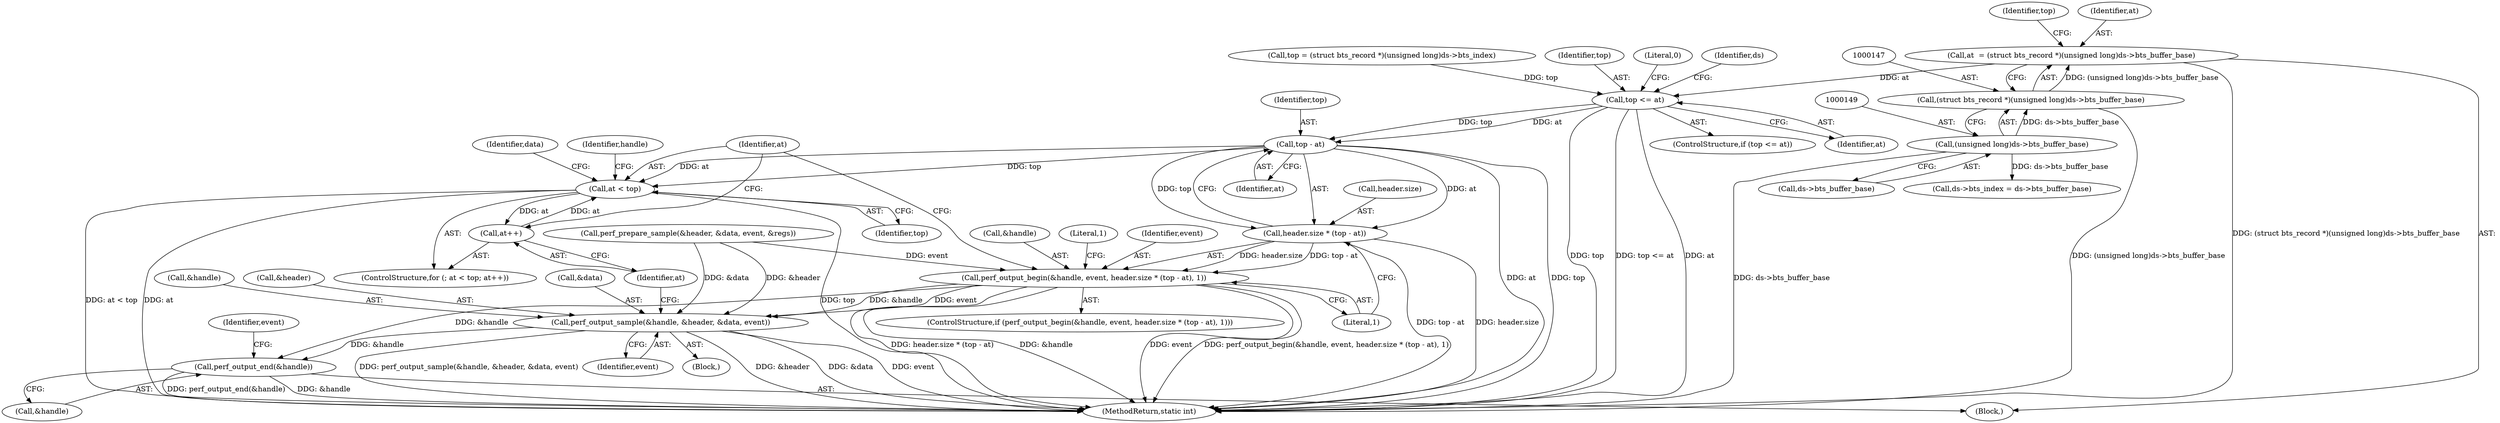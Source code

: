 digraph "0_linux_a8b0ca17b80e92faab46ee7179ba9e99ccb61233_48@pointer" {
"1000144" [label="(Call,at  = (struct bts_record *)(unsigned long)ds->bts_buffer_base)"];
"1000146" [label="(Call,(struct bts_record *)(unsigned long)ds->bts_buffer_base)"];
"1000148" [label="(Call,(unsigned long)ds->bts_buffer_base)"];
"1000163" [label="(Call,top <= at)"];
"1000210" [label="(Call,top - at)"];
"1000206" [label="(Call,header.size * (top - at))"];
"1000202" [label="(Call,perf_output_begin(&handle, event, header.size * (top - at), 1))"];
"1000237" [label="(Call,perf_output_sample(&handle, &header, &data, event))"];
"1000245" [label="(Call,perf_output_end(&handle))"];
"1000217" [label="(Call,at < top)"];
"1000220" [label="(Call,at++)"];
"1000210" [label="(Call,top - at)"];
"1000242" [label="(Call,&data)"];
"1000251" [label="(Identifier,event)"];
"1000201" [label="(ControlStructure,if (perf_output_begin(&handle, event, header.size * (top - at), 1)))"];
"1000164" [label="(Identifier,top)"];
"1000237" [label="(Call,perf_output_sample(&handle, &header, &data, event))"];
"1000163" [label="(Call,top <= at)"];
"1000218" [label="(Identifier,at)"];
"1000222" [label="(Block,)"];
"1000213" [label="(Literal,1)"];
"1000261" [label="(MethodReturn,static int)"];
"1000244" [label="(Identifier,event)"];
"1000225" [label="(Identifier,data)"];
"1000206" [label="(Call,header.size * (top - at))"];
"1000207" [label="(Call,header.size)"];
"1000216" [label="(ControlStructure,for (; at < top; at++))"];
"1000205" [label="(Identifier,event)"];
"1000202" [label="(Call,perf_output_begin(&handle, event, header.size * (top - at), 1))"];
"1000219" [label="(Identifier,top)"];
"1000150" [label="(Call,ds->bts_buffer_base)"];
"1000162" [label="(ControlStructure,if (top <= at))"];
"1000165" [label="(Identifier,at)"];
"1000221" [label="(Identifier,at)"];
"1000203" [label="(Call,&handle)"];
"1000154" [label="(Identifier,top)"];
"1000145" [label="(Identifier,at)"];
"1000148" [label="(Call,(unsigned long)ds->bts_buffer_base)"];
"1000167" [label="(Literal,0)"];
"1000170" [label="(Identifier,ds)"];
"1000193" [label="(Call,perf_prepare_sample(&header, &data, event, &regs))"];
"1000211" [label="(Identifier,top)"];
"1000215" [label="(Literal,1)"];
"1000238" [label="(Call,&handle)"];
"1000220" [label="(Call,at++)"];
"1000245" [label="(Call,perf_output_end(&handle))"];
"1000240" [label="(Call,&header)"];
"1000212" [label="(Identifier,at)"];
"1000246" [label="(Call,&handle)"];
"1000153" [label="(Call,top = (struct bts_record *)(unsigned long)ds->bts_index)"];
"1000247" [label="(Identifier,handle)"];
"1000168" [label="(Call,ds->bts_index = ds->bts_buffer_base)"];
"1000104" [label="(Block,)"];
"1000144" [label="(Call,at  = (struct bts_record *)(unsigned long)ds->bts_buffer_base)"];
"1000146" [label="(Call,(struct bts_record *)(unsigned long)ds->bts_buffer_base)"];
"1000217" [label="(Call,at < top)"];
"1000144" -> "1000104"  [label="AST: "];
"1000144" -> "1000146"  [label="CFG: "];
"1000145" -> "1000144"  [label="AST: "];
"1000146" -> "1000144"  [label="AST: "];
"1000154" -> "1000144"  [label="CFG: "];
"1000144" -> "1000261"  [label="DDG: (struct bts_record *)(unsigned long)ds->bts_buffer_base"];
"1000146" -> "1000144"  [label="DDG: (unsigned long)ds->bts_buffer_base"];
"1000144" -> "1000163"  [label="DDG: at"];
"1000146" -> "1000148"  [label="CFG: "];
"1000147" -> "1000146"  [label="AST: "];
"1000148" -> "1000146"  [label="AST: "];
"1000146" -> "1000261"  [label="DDG: (unsigned long)ds->bts_buffer_base"];
"1000148" -> "1000146"  [label="DDG: ds->bts_buffer_base"];
"1000148" -> "1000150"  [label="CFG: "];
"1000149" -> "1000148"  [label="AST: "];
"1000150" -> "1000148"  [label="AST: "];
"1000148" -> "1000261"  [label="DDG: ds->bts_buffer_base"];
"1000148" -> "1000168"  [label="DDG: ds->bts_buffer_base"];
"1000163" -> "1000162"  [label="AST: "];
"1000163" -> "1000165"  [label="CFG: "];
"1000164" -> "1000163"  [label="AST: "];
"1000165" -> "1000163"  [label="AST: "];
"1000167" -> "1000163"  [label="CFG: "];
"1000170" -> "1000163"  [label="CFG: "];
"1000163" -> "1000261"  [label="DDG: top"];
"1000163" -> "1000261"  [label="DDG: top <= at"];
"1000163" -> "1000261"  [label="DDG: at"];
"1000153" -> "1000163"  [label="DDG: top"];
"1000163" -> "1000210"  [label="DDG: top"];
"1000163" -> "1000210"  [label="DDG: at"];
"1000210" -> "1000206"  [label="AST: "];
"1000210" -> "1000212"  [label="CFG: "];
"1000211" -> "1000210"  [label="AST: "];
"1000212" -> "1000210"  [label="AST: "];
"1000206" -> "1000210"  [label="CFG: "];
"1000210" -> "1000261"  [label="DDG: at"];
"1000210" -> "1000261"  [label="DDG: top"];
"1000210" -> "1000206"  [label="DDG: top"];
"1000210" -> "1000206"  [label="DDG: at"];
"1000210" -> "1000217"  [label="DDG: at"];
"1000210" -> "1000217"  [label="DDG: top"];
"1000206" -> "1000202"  [label="AST: "];
"1000207" -> "1000206"  [label="AST: "];
"1000213" -> "1000206"  [label="CFG: "];
"1000206" -> "1000261"  [label="DDG: top - at"];
"1000206" -> "1000261"  [label="DDG: header.size"];
"1000206" -> "1000202"  [label="DDG: header.size"];
"1000206" -> "1000202"  [label="DDG: top - at"];
"1000202" -> "1000201"  [label="AST: "];
"1000202" -> "1000213"  [label="CFG: "];
"1000203" -> "1000202"  [label="AST: "];
"1000205" -> "1000202"  [label="AST: "];
"1000213" -> "1000202"  [label="AST: "];
"1000215" -> "1000202"  [label="CFG: "];
"1000218" -> "1000202"  [label="CFG: "];
"1000202" -> "1000261"  [label="DDG: header.size * (top - at)"];
"1000202" -> "1000261"  [label="DDG: &handle"];
"1000202" -> "1000261"  [label="DDG: event"];
"1000202" -> "1000261"  [label="DDG: perf_output_begin(&handle, event, header.size * (top - at), 1)"];
"1000193" -> "1000202"  [label="DDG: event"];
"1000202" -> "1000237"  [label="DDG: &handle"];
"1000202" -> "1000237"  [label="DDG: event"];
"1000202" -> "1000245"  [label="DDG: &handle"];
"1000237" -> "1000222"  [label="AST: "];
"1000237" -> "1000244"  [label="CFG: "];
"1000238" -> "1000237"  [label="AST: "];
"1000240" -> "1000237"  [label="AST: "];
"1000242" -> "1000237"  [label="AST: "];
"1000244" -> "1000237"  [label="AST: "];
"1000221" -> "1000237"  [label="CFG: "];
"1000237" -> "1000261"  [label="DDG: perf_output_sample(&handle, &header, &data, event)"];
"1000237" -> "1000261"  [label="DDG: &header"];
"1000237" -> "1000261"  [label="DDG: &data"];
"1000237" -> "1000261"  [label="DDG: event"];
"1000193" -> "1000237"  [label="DDG: &header"];
"1000193" -> "1000237"  [label="DDG: &data"];
"1000237" -> "1000245"  [label="DDG: &handle"];
"1000245" -> "1000104"  [label="AST: "];
"1000245" -> "1000246"  [label="CFG: "];
"1000246" -> "1000245"  [label="AST: "];
"1000251" -> "1000245"  [label="CFG: "];
"1000245" -> "1000261"  [label="DDG: perf_output_end(&handle)"];
"1000245" -> "1000261"  [label="DDG: &handle"];
"1000217" -> "1000216"  [label="AST: "];
"1000217" -> "1000219"  [label="CFG: "];
"1000218" -> "1000217"  [label="AST: "];
"1000219" -> "1000217"  [label="AST: "];
"1000225" -> "1000217"  [label="CFG: "];
"1000247" -> "1000217"  [label="CFG: "];
"1000217" -> "1000261"  [label="DDG: top"];
"1000217" -> "1000261"  [label="DDG: at < top"];
"1000217" -> "1000261"  [label="DDG: at"];
"1000220" -> "1000217"  [label="DDG: at"];
"1000217" -> "1000220"  [label="DDG: at"];
"1000220" -> "1000216"  [label="AST: "];
"1000220" -> "1000221"  [label="CFG: "];
"1000221" -> "1000220"  [label="AST: "];
"1000218" -> "1000220"  [label="CFG: "];
}
